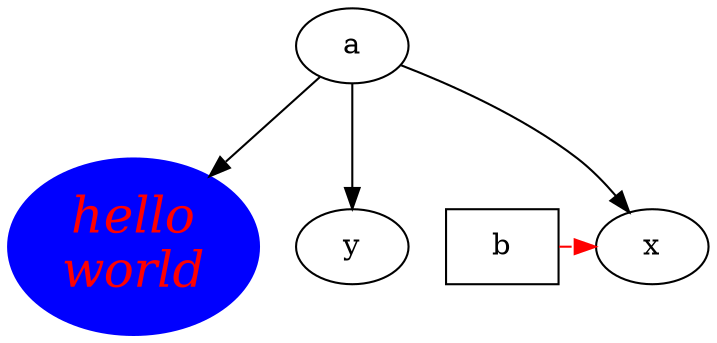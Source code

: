 digraph test3 {
       a -> c;
       a -> {x y};
       b [shape=box];
       c [label="hello\nworld",color=blue,fontsize=24,
            fontname="Palatino-Italic",fontcolor=red,style=filled];
       edge [style=dashed,color=red];
       b -> x;
       {rank=same; b x}
}

